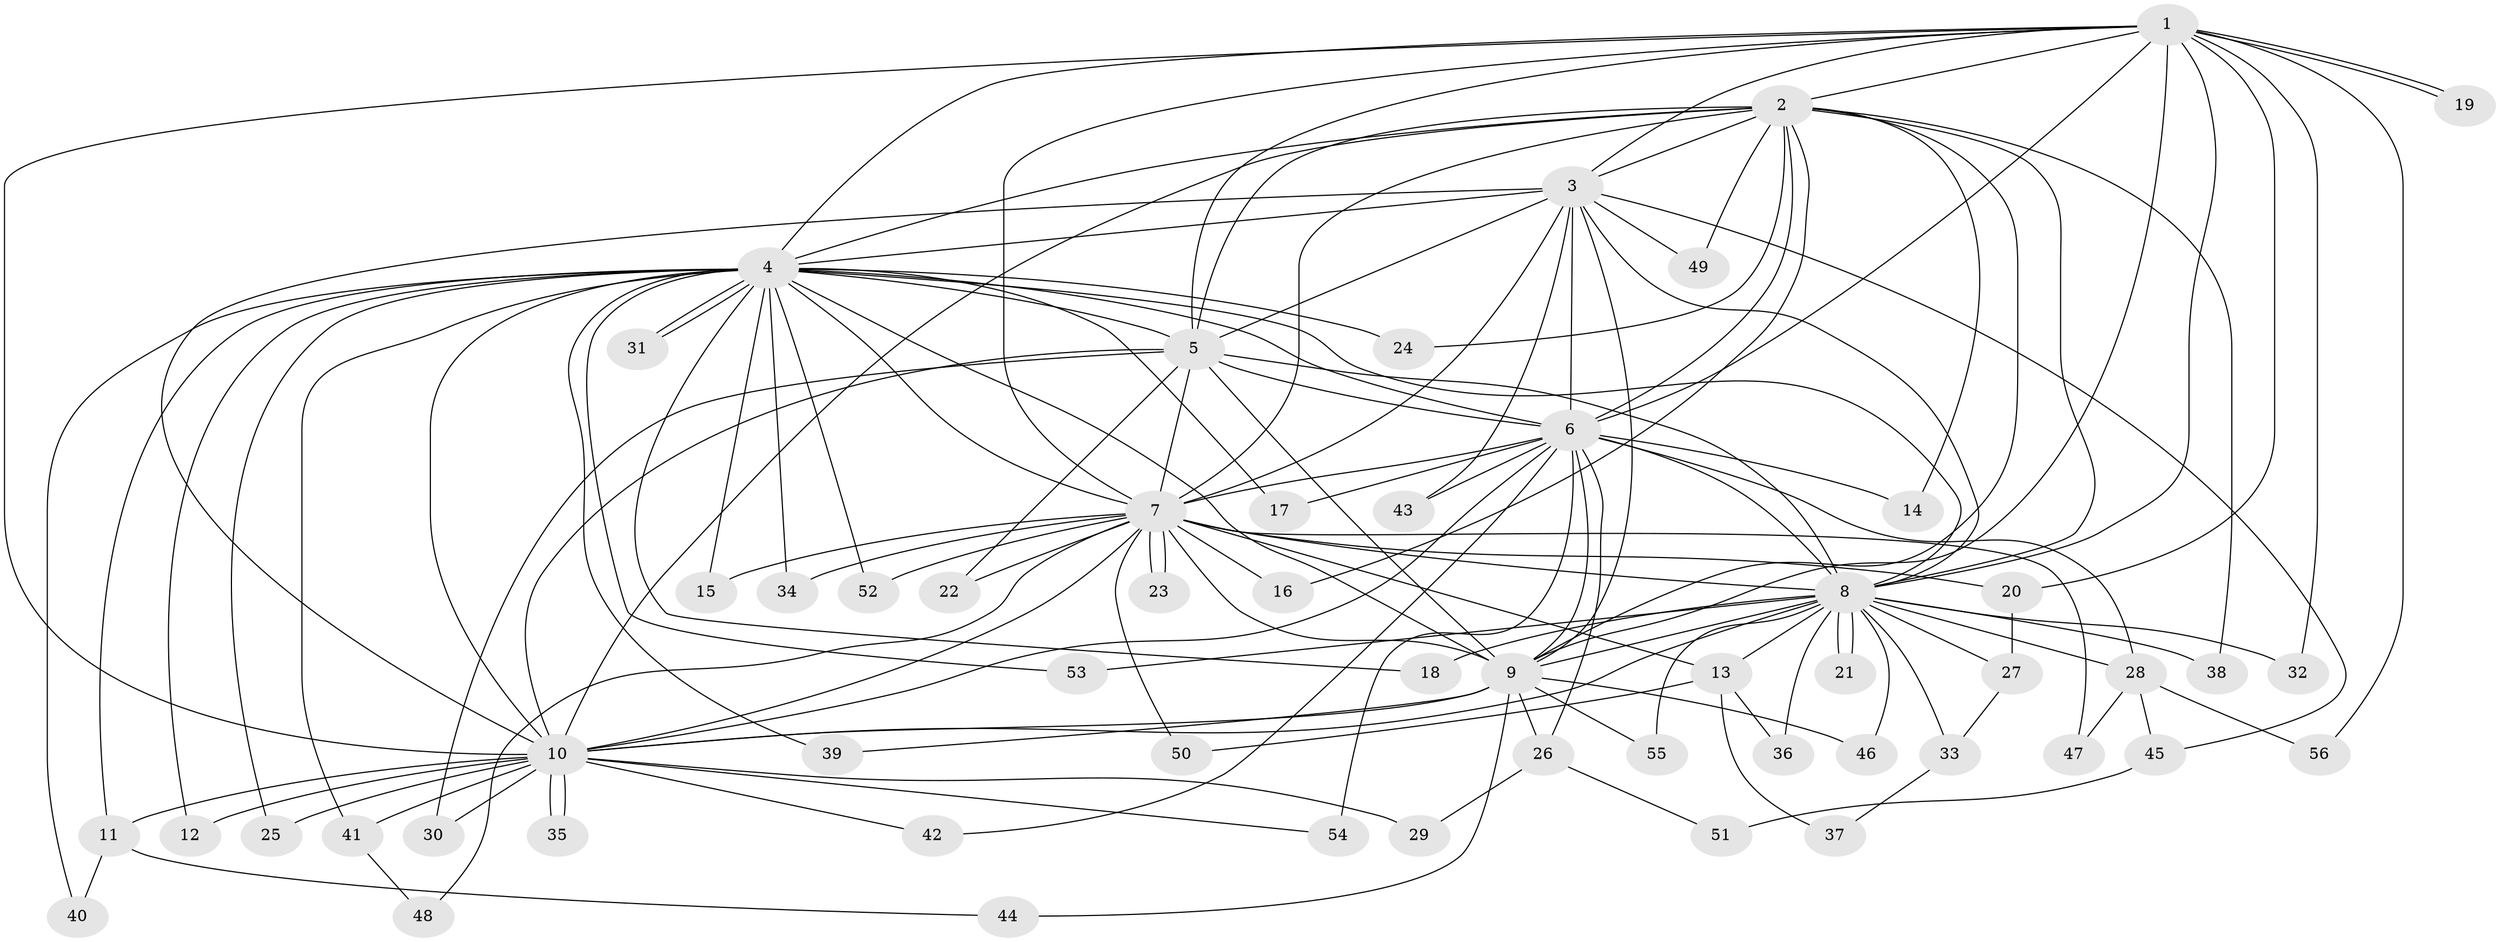 // coarse degree distribution, {2: 0.3448275862068966, 14: 0.10344827586206896, 1: 0.1724137931034483, 17: 0.034482758620689655, 10: 0.034482758620689655, 3: 0.13793103448275862, 9: 0.06896551724137931, 11: 0.034482758620689655, 4: 0.034482758620689655, 5: 0.034482758620689655}
// Generated by graph-tools (version 1.1) at 2025/36/03/04/25 23:36:29]
// undirected, 56 vertices, 137 edges
graph export_dot {
  node [color=gray90,style=filled];
  1;
  2;
  3;
  4;
  5;
  6;
  7;
  8;
  9;
  10;
  11;
  12;
  13;
  14;
  15;
  16;
  17;
  18;
  19;
  20;
  21;
  22;
  23;
  24;
  25;
  26;
  27;
  28;
  29;
  30;
  31;
  32;
  33;
  34;
  35;
  36;
  37;
  38;
  39;
  40;
  41;
  42;
  43;
  44;
  45;
  46;
  47;
  48;
  49;
  50;
  51;
  52;
  53;
  54;
  55;
  56;
  1 -- 2;
  1 -- 3;
  1 -- 4;
  1 -- 5;
  1 -- 6;
  1 -- 7;
  1 -- 8;
  1 -- 9;
  1 -- 10;
  1 -- 19;
  1 -- 19;
  1 -- 20;
  1 -- 32;
  1 -- 56;
  2 -- 3;
  2 -- 4;
  2 -- 5;
  2 -- 6;
  2 -- 7;
  2 -- 8;
  2 -- 9;
  2 -- 10;
  2 -- 14;
  2 -- 16;
  2 -- 24;
  2 -- 38;
  2 -- 49;
  3 -- 4;
  3 -- 5;
  3 -- 6;
  3 -- 7;
  3 -- 8;
  3 -- 9;
  3 -- 10;
  3 -- 43;
  3 -- 45;
  3 -- 49;
  4 -- 5;
  4 -- 6;
  4 -- 7;
  4 -- 8;
  4 -- 9;
  4 -- 10;
  4 -- 11;
  4 -- 12;
  4 -- 15;
  4 -- 17;
  4 -- 18;
  4 -- 24;
  4 -- 25;
  4 -- 31;
  4 -- 31;
  4 -- 34;
  4 -- 39;
  4 -- 40;
  4 -- 41;
  4 -- 52;
  4 -- 53;
  5 -- 6;
  5 -- 7;
  5 -- 8;
  5 -- 9;
  5 -- 10;
  5 -- 22;
  5 -- 30;
  6 -- 7;
  6 -- 8;
  6 -- 9;
  6 -- 10;
  6 -- 14;
  6 -- 17;
  6 -- 26;
  6 -- 28;
  6 -- 42;
  6 -- 43;
  6 -- 54;
  7 -- 8;
  7 -- 9;
  7 -- 10;
  7 -- 13;
  7 -- 15;
  7 -- 16;
  7 -- 20;
  7 -- 22;
  7 -- 23;
  7 -- 23;
  7 -- 34;
  7 -- 47;
  7 -- 48;
  7 -- 50;
  7 -- 52;
  8 -- 9;
  8 -- 10;
  8 -- 13;
  8 -- 18;
  8 -- 21;
  8 -- 21;
  8 -- 27;
  8 -- 28;
  8 -- 32;
  8 -- 33;
  8 -- 36;
  8 -- 38;
  8 -- 46;
  8 -- 53;
  8 -- 55;
  9 -- 10;
  9 -- 26;
  9 -- 39;
  9 -- 44;
  9 -- 46;
  9 -- 55;
  10 -- 11;
  10 -- 12;
  10 -- 25;
  10 -- 29;
  10 -- 30;
  10 -- 35;
  10 -- 35;
  10 -- 41;
  10 -- 42;
  10 -- 54;
  11 -- 40;
  11 -- 44;
  13 -- 36;
  13 -- 37;
  13 -- 50;
  20 -- 27;
  26 -- 29;
  26 -- 51;
  27 -- 33;
  28 -- 45;
  28 -- 47;
  28 -- 56;
  33 -- 37;
  41 -- 48;
  45 -- 51;
}
